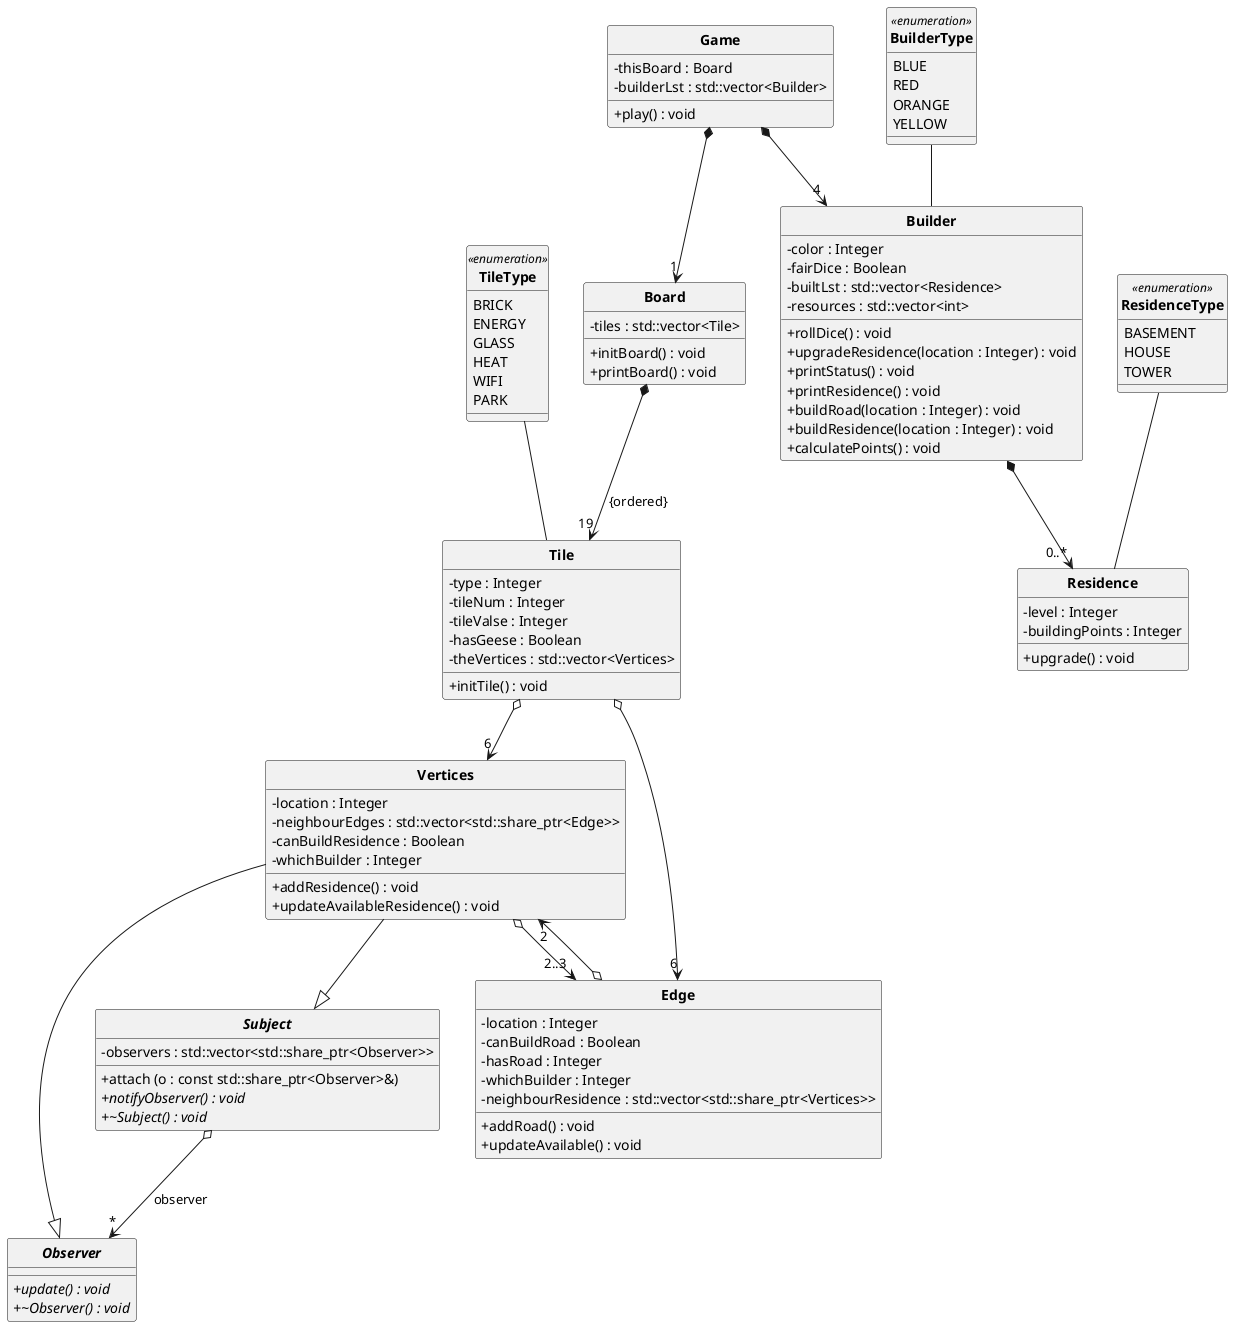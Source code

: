 @startuml CS246 Final Project UML ddl#1
skinparam style strictuml
skinparam SequenceMessageAlignment center
skinparam classAttributeIconSize 0

class "**Board**"  {
    -tiles : std::vector<Tile>
    +initBoard() : void 
    +printBoard() : void 
} 

enum "**TileType**" << enumeration >> {
    BRICK 
    ENERGY 
    GLASS 
    HEAT 
    WIFI 
    PARK
}

class "**Tile**" {
    - type : Integer
    - tileNum : Integer
    - tileValse : Integer
    - hasGeese : Boolean
    - theVertices : std::vector<Vertices>
    + initTile() : void
} 

abstract class "**Observer**" {
    + {abstract} update() : void
    + {abstract} ~Observer() : void
}

abstract class "**Subject**" {
    - observers : std::vector<std::share_ptr<Observer>>
    + attach (o : const std::share_ptr<Observer>&)
    + {abstract} notifyObserver() : void
    + {abstract} ~Subject() : void
}

class "**Vertices**" {
    - location : Integer
    - neighbourEdges : std::vector<std::share_ptr<Edge>> 
    - canBuildResidence : Boolean
    - whichBuilder : Integer
    + addResidence() : void 
    + updateAvailableResidence() : void 
}

class "**Edge**" {
    - location : Integer 
    - canBuildRoad : Boolean
    - hasRoad : Integer 
    - whichBuilder : Integer 
    - neighbourResidence : std::vector<std::share_ptr<Vertices>>
    + addRoad() : void 
    + updateAvailable() : void 
}

enum "**BuilderType**" << enumeration >> {
    BLUE 
    RED 
    ORANGE 
    YELLOW 
}

class "**Builder**" {
    - color : Integer 
    - fairDice : Boolean
    - builtLst : std::vector<Residence> 
    - resources : std::vector<int>
    + rollDice() : void 
    + upgradeResidence(location : Integer) : void
    + printStatus() : void 
    + printResidence() : void 
    + buildRoad(location : Integer) : void
    + buildResidence(location : Integer) : void
    + calculatePoints() : void 
}

enum "**ResidenceType**" << enumeration >> {
    BASEMENT 
    HOUSE
    TOWER  
}

class "**Residence**" {
    - level : Integer 
    - buildingPoints : Integer 
    + upgrade() : void 
}

class "**Game**" {
    - thisBoard : Board 
    - builderLst : std::vector<Builder>
    + play() : void 
}

"**Game**" *--> "1" "**Board**"
"**Subject**" o--> "*" "**Observer**" : "observer"
"**Vertices**" --|> "**Subject**"
"**Vertices**" --|> "**Observer**"
"**Vertices**" o--> "2..3" "**Edge**" 
"**Edge**" o--> "2" "**Vertices**"
"**Game**" *--> "4" "**Builder**"
"**Board**" *--> "19" "**Tile**" : {ordered}
"**Tile**" o--> "6" "**Edge**"
"**Tile**" o--> "6" "**Vertices**"
"**Builder**" *--> "0..*" "**Residence**"
"**BuilderType**" -- "**Builder**"
"**TileType**" -- "**Tile**"
"**ResidenceType**" -- "**Residence**"

@enduml